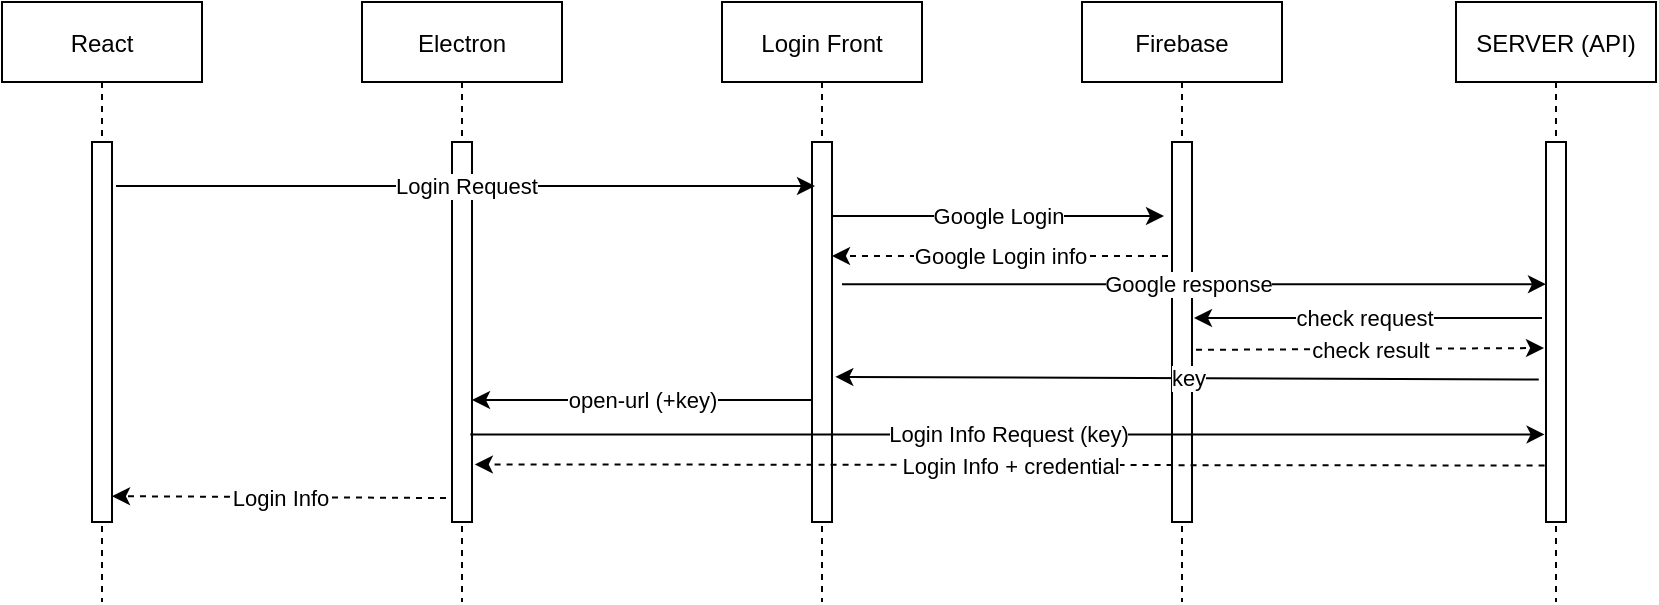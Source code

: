 <mxfile version="14.2.9" type="github">
  <diagram id="kgpKYQtTHZ0yAKxKKP6v" name="Page-1">
    <mxGraphModel dx="1426" dy="746" grid="1" gridSize="10" guides="1" tooltips="1" connect="1" arrows="1" fold="1" page="1" pageScale="1" pageWidth="850" pageHeight="1100" math="0" shadow="0">
      <root>
        <mxCell id="0" />
        <mxCell id="1" parent="0" />
        <mxCell id="NMaZNwox8EWJG5blDV41-1" value="Login Info" style="rounded=0;orthogonalLoop=1;jettySize=auto;html=1;entryX=1;entryY=0.932;entryDx=0;entryDy=0;entryPerimeter=0;exitX=-0.3;exitY=0.937;exitDx=0;exitDy=0;exitPerimeter=0;dashed=1;" edge="1" parent="1" source="NMaZNwox8EWJG5blDV41-3" target="NMaZNwox8EWJG5blDV41-23">
          <mxGeometry relative="1" as="geometry">
            <mxPoint x="80" y="240" as="targetPoint" />
            <Array as="points" />
          </mxGeometry>
        </mxCell>
        <mxCell id="NMaZNwox8EWJG5blDV41-2" value="Electron" style="shape=umlLifeline;perimeter=lifelinePerimeter;container=1;collapsible=0;recursiveResize=0;rounded=0;shadow=0;strokeWidth=1;" vertex="1" parent="1">
          <mxGeometry x="200" y="90" width="100" height="300" as="geometry" />
        </mxCell>
        <mxCell id="NMaZNwox8EWJG5blDV41-3" value="" style="points=[];perimeter=orthogonalPerimeter;rounded=0;shadow=0;strokeWidth=1;" vertex="1" parent="NMaZNwox8EWJG5blDV41-2">
          <mxGeometry x="45" y="70" width="10" height="190" as="geometry" />
        </mxCell>
        <mxCell id="NMaZNwox8EWJG5blDV41-4" value="Login Front" style="shape=umlLifeline;perimeter=lifelinePerimeter;container=1;collapsible=0;recursiveResize=0;rounded=0;shadow=0;strokeWidth=1;" vertex="1" parent="1">
          <mxGeometry x="380" y="90" width="100" height="300" as="geometry" />
        </mxCell>
        <mxCell id="NMaZNwox8EWJG5blDV41-5" value="" style="points=[];perimeter=orthogonalPerimeter;rounded=0;shadow=0;strokeWidth=1;" vertex="1" parent="NMaZNwox8EWJG5blDV41-4">
          <mxGeometry x="45" y="70" width="10" height="190" as="geometry" />
        </mxCell>
        <mxCell id="NMaZNwox8EWJG5blDV41-6" value="" style="points=[];perimeter=orthogonalPerimeter;rounded=0;shadow=0;strokeWidth=1;" vertex="1" parent="NMaZNwox8EWJG5blDV41-4">
          <mxGeometry x="45" y="70" width="10" height="190" as="geometry" />
        </mxCell>
        <mxCell id="NMaZNwox8EWJG5blDV41-7" value="Firebase" style="shape=umlLifeline;perimeter=lifelinePerimeter;container=1;collapsible=0;recursiveResize=0;rounded=0;shadow=0;strokeWidth=1;" vertex="1" parent="1">
          <mxGeometry x="560" y="90" width="100" height="300" as="geometry" />
        </mxCell>
        <mxCell id="NMaZNwox8EWJG5blDV41-8" value="" style="points=[];perimeter=orthogonalPerimeter;rounded=0;shadow=0;strokeWidth=1;" vertex="1" parent="NMaZNwox8EWJG5blDV41-7">
          <mxGeometry x="45" y="70" width="10" height="190" as="geometry" />
        </mxCell>
        <mxCell id="NMaZNwox8EWJG5blDV41-9" value="Google Login" style="rounded=0;orthogonalLoop=1;jettySize=auto;html=1;entryX=-0.4;entryY=0.195;entryDx=0;entryDy=0;entryPerimeter=0;" edge="1" parent="1" source="NMaZNwox8EWJG5blDV41-5" target="NMaZNwox8EWJG5blDV41-8">
          <mxGeometry relative="1" as="geometry">
            <mxPoint as="offset" />
          </mxGeometry>
        </mxCell>
        <mxCell id="NMaZNwox8EWJG5blDV41-10" value="SERVER (API)" style="shape=umlLifeline;perimeter=lifelinePerimeter;container=1;collapsible=0;recursiveResize=0;rounded=0;shadow=0;strokeWidth=1;" vertex="1" parent="1">
          <mxGeometry x="747" y="90" width="100" height="300" as="geometry" />
        </mxCell>
        <mxCell id="NMaZNwox8EWJG5blDV41-11" value="" style="points=[];perimeter=orthogonalPerimeter;rounded=0;shadow=0;strokeWidth=1;" vertex="1" parent="NMaZNwox8EWJG5blDV41-10">
          <mxGeometry x="45" y="70" width="10" height="190" as="geometry" />
        </mxCell>
        <mxCell id="NMaZNwox8EWJG5blDV41-12" value="" style="points=[];perimeter=orthogonalPerimeter;rounded=0;shadow=0;strokeWidth=1;" vertex="1" parent="NMaZNwox8EWJG5blDV41-10">
          <mxGeometry x="45" y="70" width="10" height="190" as="geometry" />
        </mxCell>
        <mxCell id="NMaZNwox8EWJG5blDV41-13" value="&lt;font color=&quot;#000000&quot;&gt;open-url (+key)&lt;/font&gt;" style="rounded=0;orthogonalLoop=1;jettySize=auto;html=1;fontColor=#FF0808;" edge="1" parent="1">
          <mxGeometry relative="1" as="geometry">
            <mxPoint x="425" y="289" as="sourcePoint" />
            <mxPoint x="255" y="289" as="targetPoint" />
            <mxPoint as="offset" />
          </mxGeometry>
        </mxCell>
        <mxCell id="NMaZNwox8EWJG5blDV41-14" value="" style="endArrow=classic;html=1;fontColor=#FF0808;exitX=1.2;exitY=0.158;exitDx=0;exitDy=0;exitPerimeter=0;" edge="1" parent="1">
          <mxGeometry relative="1" as="geometry">
            <mxPoint x="77" y="182.02" as="sourcePoint" />
            <mxPoint x="426.5" y="182" as="targetPoint" />
          </mxGeometry>
        </mxCell>
        <mxCell id="NMaZNwox8EWJG5blDV41-15" value="Login Request" style="edgeLabel;resizable=0;html=1;align=center;verticalAlign=middle;" connectable="0" vertex="1" parent="NMaZNwox8EWJG5blDV41-14">
          <mxGeometry relative="1" as="geometry">
            <mxPoint as="offset" />
          </mxGeometry>
        </mxCell>
        <mxCell id="NMaZNwox8EWJG5blDV41-16" value="Google response" style="rounded=0;orthogonalLoop=1;jettySize=auto;html=1;exitX=1.5;exitY=0.453;exitDx=0;exitDy=0;exitPerimeter=0;" edge="1" parent="1">
          <mxGeometry x="-0.019" relative="1" as="geometry">
            <mxPoint x="440" y="231.07" as="sourcePoint" />
            <mxPoint x="792" y="231.07" as="targetPoint" />
            <mxPoint as="offset" />
          </mxGeometry>
        </mxCell>
        <mxCell id="NMaZNwox8EWJG5blDV41-17" value="Google Login info" style="rounded=0;orthogonalLoop=1;jettySize=auto;html=1;dashed=1;exitX=-0.2;exitY=0.342;exitDx=0;exitDy=0;exitPerimeter=0;" edge="1" parent="1">
          <mxGeometry relative="1" as="geometry">
            <mxPoint x="603" y="216.98" as="sourcePoint" />
            <mxPoint x="435" y="216.98" as="targetPoint" />
            <mxPoint as="offset" />
          </mxGeometry>
        </mxCell>
        <mxCell id="NMaZNwox8EWJG5blDV41-18" value="check request" style="rounded=0;orthogonalLoop=1;jettySize=auto;html=1;entryX=1.1;entryY=0.526;entryDx=0;entryDy=0;entryPerimeter=0;" edge="1" parent="1">
          <mxGeometry x="0.025" relative="1" as="geometry">
            <mxPoint x="790" y="248.0" as="sourcePoint" />
            <mxPoint x="616" y="247.94" as="targetPoint" />
            <mxPoint as="offset" />
          </mxGeometry>
        </mxCell>
        <mxCell id="NMaZNwox8EWJG5blDV41-19" value="&lt;font color=&quot;#000000&quot;&gt;Login Info Request (key)&lt;/font&gt;" style="endArrow=classic;html=1;fontColor=#FF0808;exitX=0.914;exitY=0.659;exitDx=0;exitDy=0;exitPerimeter=0;entryX=-0.071;entryY=0.659;entryDx=0;entryDy=0;entryPerimeter=0;" edge="1" parent="1">
          <mxGeometry width="50" height="50" relative="1" as="geometry">
            <mxPoint x="254.14" y="306.21" as="sourcePoint" />
            <mxPoint x="791.29" y="306.21" as="targetPoint" />
          </mxGeometry>
        </mxCell>
        <mxCell id="NMaZNwox8EWJG5blDV41-20" value="" style="endArrow=classic;html=1;fontColor=#FF0808;exitX=-0.071;exitY=0.804;exitDx=0;exitDy=0;exitPerimeter=0;entryX=1.143;entryY=0.801;entryDx=0;entryDy=0;entryPerimeter=0;dashed=1;" edge="1" parent="1">
          <mxGeometry relative="1" as="geometry">
            <mxPoint x="791.29" y="321.76" as="sourcePoint" />
            <mxPoint x="256.43" y="321.19" as="targetPoint" />
          </mxGeometry>
        </mxCell>
        <mxCell id="NMaZNwox8EWJG5blDV41-21" value="Login Info + credential" style="edgeLabel;resizable=0;html=1;align=center;verticalAlign=middle;" connectable="0" vertex="1" parent="NMaZNwox8EWJG5blDV41-20">
          <mxGeometry relative="1" as="geometry" />
        </mxCell>
        <mxCell id="NMaZNwox8EWJG5blDV41-22" value="React" style="shape=umlLifeline;perimeter=lifelinePerimeter;container=1;collapsible=0;recursiveResize=0;rounded=0;shadow=0;strokeWidth=1;" vertex="1" parent="1">
          <mxGeometry x="20" y="90" width="100" height="300" as="geometry" />
        </mxCell>
        <mxCell id="NMaZNwox8EWJG5blDV41-23" value="" style="points=[];perimeter=orthogonalPerimeter;rounded=0;shadow=0;strokeWidth=1;" vertex="1" parent="NMaZNwox8EWJG5blDV41-22">
          <mxGeometry x="45" y="70" width="10" height="190" as="geometry" />
        </mxCell>
        <mxCell id="NMaZNwox8EWJG5blDV41-24" value="" style="endArrow=classic;html=1;dashed=1;exitX=1.2;exitY=0.547;exitDx=0;exitDy=0;exitPerimeter=0;" edge="1" parent="1" source="NMaZNwox8EWJG5blDV41-8">
          <mxGeometry relative="1" as="geometry">
            <mxPoint x="380" y="420" as="sourcePoint" />
            <mxPoint x="791" y="263" as="targetPoint" />
          </mxGeometry>
        </mxCell>
        <mxCell id="NMaZNwox8EWJG5blDV41-25" value="check result" style="edgeLabel;resizable=0;html=1;align=center;verticalAlign=middle;" connectable="0" vertex="1" parent="NMaZNwox8EWJG5blDV41-24">
          <mxGeometry relative="1" as="geometry" />
        </mxCell>
        <mxCell id="NMaZNwox8EWJG5blDV41-26" value="" style="endArrow=classic;html=1;exitX=-0.362;exitY=0.625;exitDx=0;exitDy=0;exitPerimeter=0;entryX=1.166;entryY=0.618;entryDx=0;entryDy=0;entryPerimeter=0;" edge="1" parent="1" source="NMaZNwox8EWJG5blDV41-12" target="NMaZNwox8EWJG5blDV41-6">
          <mxGeometry relative="1" as="geometry">
            <mxPoint x="430" y="260" as="sourcePoint" />
            <mxPoint x="530" y="260" as="targetPoint" />
          </mxGeometry>
        </mxCell>
        <mxCell id="NMaZNwox8EWJG5blDV41-27" value="key" style="edgeLabel;resizable=0;html=1;align=center;verticalAlign=middle;" connectable="0" vertex="1" parent="NMaZNwox8EWJG5blDV41-26">
          <mxGeometry relative="1" as="geometry" />
        </mxCell>
      </root>
    </mxGraphModel>
  </diagram>
</mxfile>
